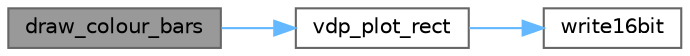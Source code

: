 digraph "draw_colour_bars"
{
 // LATEX_PDF_SIZE
  bgcolor="transparent";
  edge [fontname=Helvetica,fontsize=10,labelfontname=Helvetica,labelfontsize=10];
  node [fontname=Helvetica,fontsize=10,shape=box,height=0.2,width=0.4];
  rankdir="LR";
  Node1 [id="Node000001",label="draw_colour_bars",height=0.2,width=0.4,color="gray40", fillcolor="grey60", style="filled", fontcolor="black",tooltip=" "];
  Node1 -> Node2 [id="edge1_Node000001_Node000002",color="steelblue1",style="solid",tooltip=" "];
  Node2 [id="Node000002",label="vdp_plot_rect",height=0.2,width=0.4,color="grey40", fillcolor="white", style="filled",URL="$graphics_8c.html#a4f96120c506f2b22cc3f4c7792e0d86a",tooltip=" "];
  Node2 -> Node3 [id="edge2_Node000002_Node000003",color="steelblue1",style="solid",tooltip=" "];
  Node3 [id="Node000003",label="write16bit",height=0.2,width=0.4,color="grey40", fillcolor="white", style="filled",URL="$utils_8c.html#ad1c403a5b0d221c03e8563f389d74b10",tooltip="Writes a 16 bit value to the VDP."];
}
